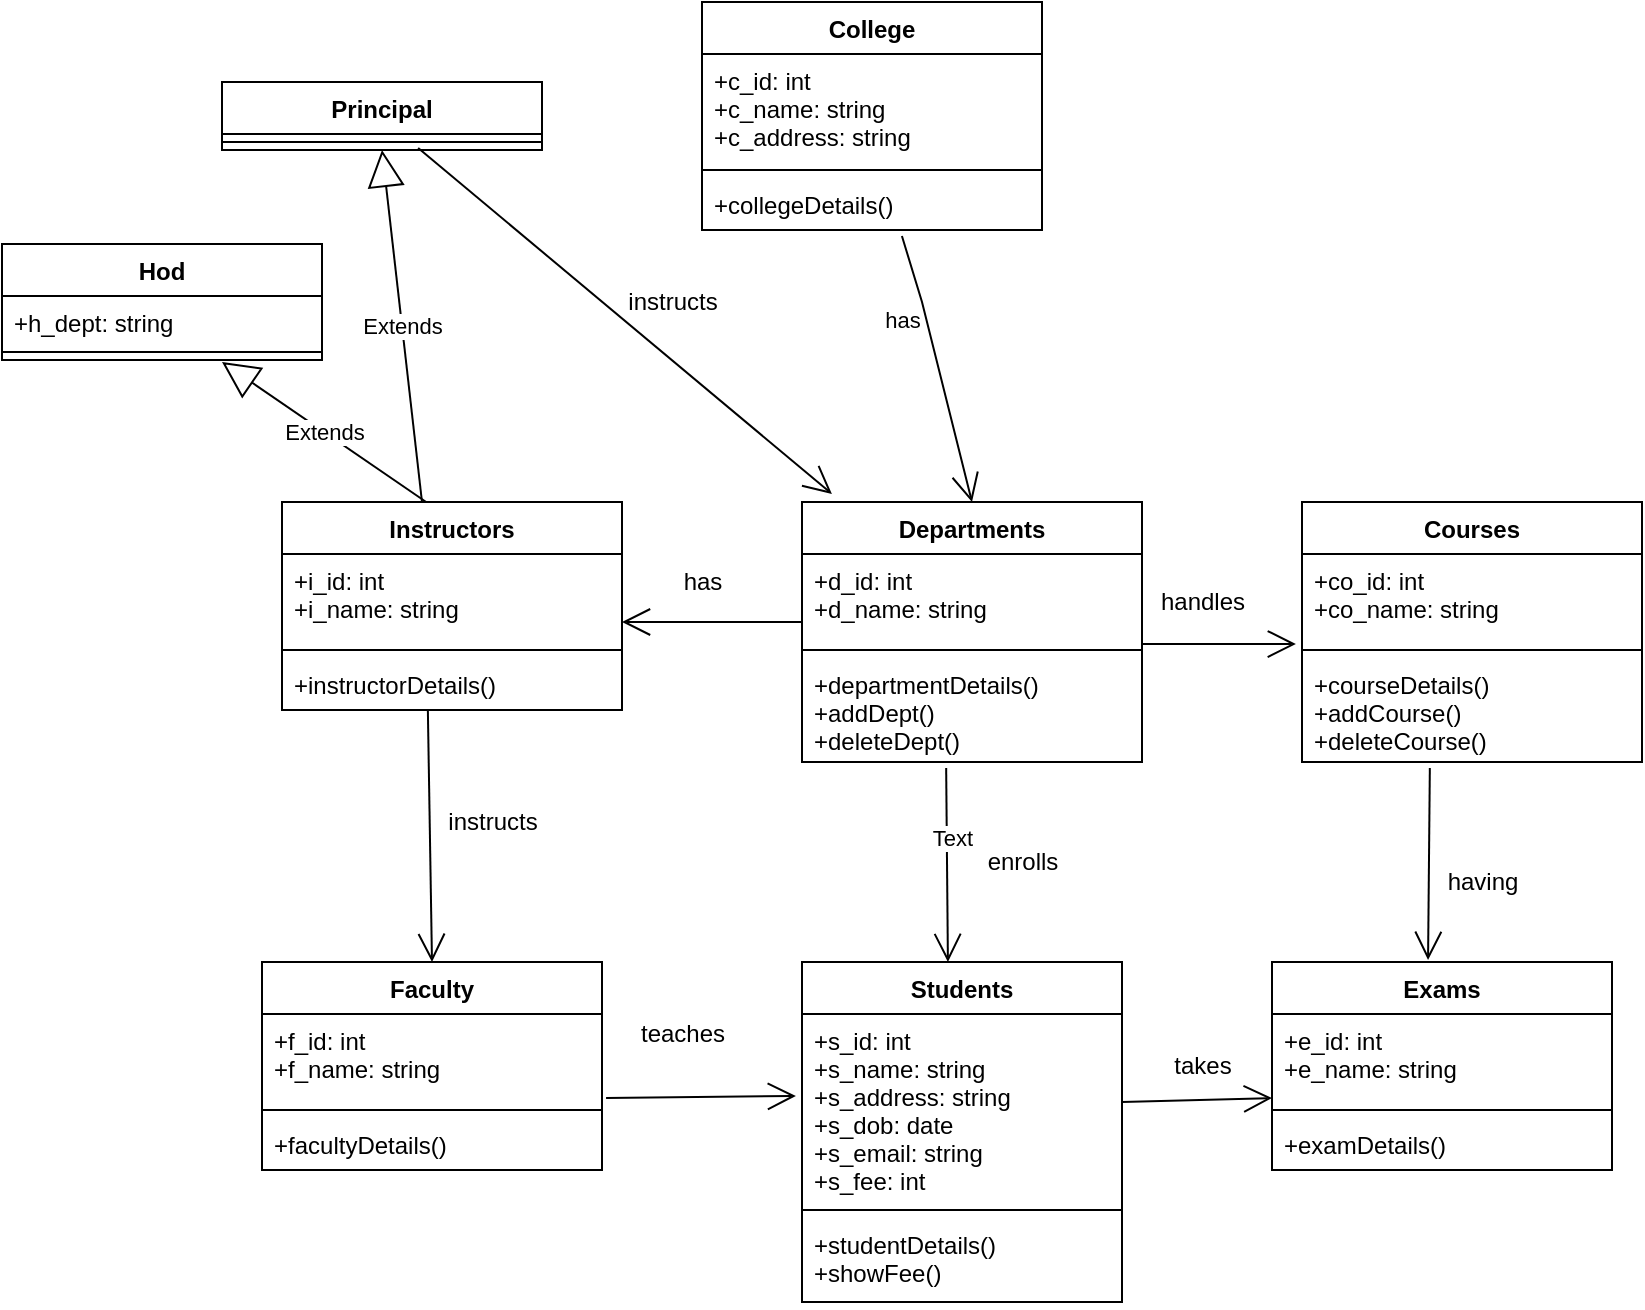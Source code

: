 <mxfile version="20.8.14" type="device"><diagram name="Page-1" id="WmAtH4lsNwqeOuKbuBUs"><mxGraphModel dx="1106" dy="381" grid="1" gridSize="10" guides="1" tooltips="1" connect="1" arrows="1" fold="1" page="1" pageScale="1" pageWidth="850" pageHeight="1100" math="0" shadow="0"><root><mxCell id="0"/><mxCell id="1" parent="0"/><mxCell id="6uwtf6RAZ-26kTqH4A1H-13" value="College" style="swimlane;fontStyle=1;align=center;verticalAlign=top;childLayout=stackLayout;horizontal=1;startSize=26;horizontalStack=0;resizeParent=1;resizeParentMax=0;resizeLast=0;collapsible=1;marginBottom=0;" vertex="1" parent="1"><mxGeometry x="360" y="400" width="170" height="114" as="geometry"/></mxCell><mxCell id="6uwtf6RAZ-26kTqH4A1H-14" value="+c_id: int&#10;+c_name: string&#10;+c_address: string&#10;&#10;&#10;&#10;&#10;" style="text;strokeColor=none;fillColor=none;align=left;verticalAlign=top;spacingLeft=4;spacingRight=4;overflow=hidden;rotatable=0;points=[[0,0.5],[1,0.5]];portConstraint=eastwest;" vertex="1" parent="6uwtf6RAZ-26kTqH4A1H-13"><mxGeometry y="26" width="170" height="54" as="geometry"/></mxCell><mxCell id="6uwtf6RAZ-26kTqH4A1H-15" value="" style="line;strokeWidth=1;fillColor=none;align=left;verticalAlign=middle;spacingTop=-1;spacingLeft=3;spacingRight=3;rotatable=0;labelPosition=right;points=[];portConstraint=eastwest;strokeColor=inherit;" vertex="1" parent="6uwtf6RAZ-26kTqH4A1H-13"><mxGeometry y="80" width="170" height="8" as="geometry"/></mxCell><mxCell id="6uwtf6RAZ-26kTqH4A1H-16" value="+collegeDetails()" style="text;strokeColor=none;fillColor=none;align=left;verticalAlign=top;spacingLeft=4;spacingRight=4;overflow=hidden;rotatable=0;points=[[0,0.5],[1,0.5]];portConstraint=eastwest;" vertex="1" parent="6uwtf6RAZ-26kTqH4A1H-13"><mxGeometry y="88" width="170" height="26" as="geometry"/></mxCell><mxCell id="6uwtf6RAZ-26kTqH4A1H-17" value="Instructors" style="swimlane;fontStyle=1;align=center;verticalAlign=top;childLayout=stackLayout;horizontal=1;startSize=26;horizontalStack=0;resizeParent=1;resizeParentMax=0;resizeLast=0;collapsible=1;marginBottom=0;" vertex="1" parent="1"><mxGeometry x="150" y="650" width="170" height="104" as="geometry"/></mxCell><mxCell id="6uwtf6RAZ-26kTqH4A1H-18" value="+i_id: int&#10;+i_name: string&#10;&#10;&#10;&#10;&#10;" style="text;strokeColor=none;fillColor=none;align=left;verticalAlign=top;spacingLeft=4;spacingRight=4;overflow=hidden;rotatable=0;points=[[0,0.5],[1,0.5]];portConstraint=eastwest;" vertex="1" parent="6uwtf6RAZ-26kTqH4A1H-17"><mxGeometry y="26" width="170" height="44" as="geometry"/></mxCell><mxCell id="6uwtf6RAZ-26kTqH4A1H-19" value="" style="line;strokeWidth=1;fillColor=none;align=left;verticalAlign=middle;spacingTop=-1;spacingLeft=3;spacingRight=3;rotatable=0;labelPosition=right;points=[];portConstraint=eastwest;strokeColor=inherit;" vertex="1" parent="6uwtf6RAZ-26kTqH4A1H-17"><mxGeometry y="70" width="170" height="8" as="geometry"/></mxCell><mxCell id="6uwtf6RAZ-26kTqH4A1H-20" value="+instructorDetails()" style="text;strokeColor=none;fillColor=none;align=left;verticalAlign=top;spacingLeft=4;spacingRight=4;overflow=hidden;rotatable=0;points=[[0,0.5],[1,0.5]];portConstraint=eastwest;" vertex="1" parent="6uwtf6RAZ-26kTqH4A1H-17"><mxGeometry y="78" width="170" height="26" as="geometry"/></mxCell><mxCell id="6uwtf6RAZ-26kTqH4A1H-21" value="Departments" style="swimlane;fontStyle=1;align=center;verticalAlign=top;childLayout=stackLayout;horizontal=1;startSize=26;horizontalStack=0;resizeParent=1;resizeParentMax=0;resizeLast=0;collapsible=1;marginBottom=0;" vertex="1" parent="1"><mxGeometry x="410" y="650" width="170" height="130" as="geometry"/></mxCell><mxCell id="6uwtf6RAZ-26kTqH4A1H-22" value="+d_id: int&#10;+d_name: string&#10;&#10;&#10;&#10;" style="text;strokeColor=none;fillColor=none;align=left;verticalAlign=top;spacingLeft=4;spacingRight=4;overflow=hidden;rotatable=0;points=[[0,0.5],[1,0.5]];portConstraint=eastwest;" vertex="1" parent="6uwtf6RAZ-26kTqH4A1H-21"><mxGeometry y="26" width="170" height="44" as="geometry"/></mxCell><mxCell id="6uwtf6RAZ-26kTqH4A1H-23" value="" style="line;strokeWidth=1;fillColor=none;align=left;verticalAlign=middle;spacingTop=-1;spacingLeft=3;spacingRight=3;rotatable=0;labelPosition=right;points=[];portConstraint=eastwest;strokeColor=inherit;" vertex="1" parent="6uwtf6RAZ-26kTqH4A1H-21"><mxGeometry y="70" width="170" height="8" as="geometry"/></mxCell><mxCell id="6uwtf6RAZ-26kTqH4A1H-24" value="+departmentDetails()&#10;+addDept()&#10;+deleteDept()" style="text;strokeColor=none;fillColor=none;align=left;verticalAlign=top;spacingLeft=4;spacingRight=4;overflow=hidden;rotatable=0;points=[[0,0.5],[1,0.5]];portConstraint=eastwest;" vertex="1" parent="6uwtf6RAZ-26kTqH4A1H-21"><mxGeometry y="78" width="170" height="52" as="geometry"/></mxCell><mxCell id="6uwtf6RAZ-26kTqH4A1H-25" value="Courses" style="swimlane;fontStyle=1;align=center;verticalAlign=top;childLayout=stackLayout;horizontal=1;startSize=26;horizontalStack=0;resizeParent=1;resizeParentMax=0;resizeLast=0;collapsible=1;marginBottom=0;" vertex="1" parent="1"><mxGeometry x="660" y="650" width="170" height="130" as="geometry"/></mxCell><mxCell id="6uwtf6RAZ-26kTqH4A1H-26" value="+co_id: int&#10;+co_name: string&#10;&#10;&#10;&#10;" style="text;strokeColor=none;fillColor=none;align=left;verticalAlign=top;spacingLeft=4;spacingRight=4;overflow=hidden;rotatable=0;points=[[0,0.5],[1,0.5]];portConstraint=eastwest;" vertex="1" parent="6uwtf6RAZ-26kTqH4A1H-25"><mxGeometry y="26" width="170" height="44" as="geometry"/></mxCell><mxCell id="6uwtf6RAZ-26kTqH4A1H-27" value="" style="line;strokeWidth=1;fillColor=none;align=left;verticalAlign=middle;spacingTop=-1;spacingLeft=3;spacingRight=3;rotatable=0;labelPosition=right;points=[];portConstraint=eastwest;strokeColor=inherit;" vertex="1" parent="6uwtf6RAZ-26kTqH4A1H-25"><mxGeometry y="70" width="170" height="8" as="geometry"/></mxCell><mxCell id="6uwtf6RAZ-26kTqH4A1H-28" value="+courseDetails()&#10;+addCourse()&#10;+deleteCourse()" style="text;strokeColor=none;fillColor=none;align=left;verticalAlign=top;spacingLeft=4;spacingRight=4;overflow=hidden;rotatable=0;points=[[0,0.5],[1,0.5]];portConstraint=eastwest;" vertex="1" parent="6uwtf6RAZ-26kTqH4A1H-25"><mxGeometry y="78" width="170" height="52" as="geometry"/></mxCell><mxCell id="6uwtf6RAZ-26kTqH4A1H-29" value="Exams" style="swimlane;fontStyle=1;align=center;verticalAlign=top;childLayout=stackLayout;horizontal=1;startSize=26;horizontalStack=0;resizeParent=1;resizeParentMax=0;resizeLast=0;collapsible=1;marginBottom=0;" vertex="1" parent="1"><mxGeometry x="645" y="880" width="170" height="104" as="geometry"/></mxCell><mxCell id="6uwtf6RAZ-26kTqH4A1H-30" value="+e_id: int&#10;+e_name: string&#10;&#10;&#10;&#10;" style="text;strokeColor=none;fillColor=none;align=left;verticalAlign=top;spacingLeft=4;spacingRight=4;overflow=hidden;rotatable=0;points=[[0,0.5],[1,0.5]];portConstraint=eastwest;" vertex="1" parent="6uwtf6RAZ-26kTqH4A1H-29"><mxGeometry y="26" width="170" height="44" as="geometry"/></mxCell><mxCell id="6uwtf6RAZ-26kTqH4A1H-31" value="" style="line;strokeWidth=1;fillColor=none;align=left;verticalAlign=middle;spacingTop=-1;spacingLeft=3;spacingRight=3;rotatable=0;labelPosition=right;points=[];portConstraint=eastwest;strokeColor=inherit;" vertex="1" parent="6uwtf6RAZ-26kTqH4A1H-29"><mxGeometry y="70" width="170" height="8" as="geometry"/></mxCell><mxCell id="6uwtf6RAZ-26kTqH4A1H-32" value="+examDetails()" style="text;strokeColor=none;fillColor=none;align=left;verticalAlign=top;spacingLeft=4;spacingRight=4;overflow=hidden;rotatable=0;points=[[0,0.5],[1,0.5]];portConstraint=eastwest;" vertex="1" parent="6uwtf6RAZ-26kTqH4A1H-29"><mxGeometry y="78" width="170" height="26" as="geometry"/></mxCell><mxCell id="6uwtf6RAZ-26kTqH4A1H-33" value="Students" style="swimlane;fontStyle=1;align=center;verticalAlign=top;childLayout=stackLayout;horizontal=1;startSize=26;horizontalStack=0;resizeParent=1;resizeParentMax=0;resizeLast=0;collapsible=1;marginBottom=0;" vertex="1" parent="1"><mxGeometry x="410" y="880" width="160" height="170" as="geometry"/></mxCell><mxCell id="6uwtf6RAZ-26kTqH4A1H-34" value="+s_id: int&#10;+s_name: string&#10;+s_address: string&#10;+s_dob: date&#10;+s_email: string&#10;+s_fee: int&#10;&#10;&#10;&#10;" style="text;strokeColor=none;fillColor=none;align=left;verticalAlign=top;spacingLeft=4;spacingRight=4;overflow=hidden;rotatable=0;points=[[0,0.5],[1,0.5]];portConstraint=eastwest;" vertex="1" parent="6uwtf6RAZ-26kTqH4A1H-33"><mxGeometry y="26" width="160" height="94" as="geometry"/></mxCell><mxCell id="6uwtf6RAZ-26kTqH4A1H-35" value="" style="line;strokeWidth=1;fillColor=none;align=left;verticalAlign=middle;spacingTop=-1;spacingLeft=3;spacingRight=3;rotatable=0;labelPosition=right;points=[];portConstraint=eastwest;strokeColor=inherit;" vertex="1" parent="6uwtf6RAZ-26kTqH4A1H-33"><mxGeometry y="120" width="160" height="8" as="geometry"/></mxCell><mxCell id="6uwtf6RAZ-26kTqH4A1H-36" value="+studentDetails()&#10;+showFee()" style="text;strokeColor=none;fillColor=none;align=left;verticalAlign=top;spacingLeft=4;spacingRight=4;overflow=hidden;rotatable=0;points=[[0,0.5],[1,0.5]];portConstraint=eastwest;" vertex="1" parent="6uwtf6RAZ-26kTqH4A1H-33"><mxGeometry y="128" width="160" height="42" as="geometry"/></mxCell><mxCell id="6uwtf6RAZ-26kTqH4A1H-37" value="Faculty" style="swimlane;fontStyle=1;align=center;verticalAlign=top;childLayout=stackLayout;horizontal=1;startSize=26;horizontalStack=0;resizeParent=1;resizeParentMax=0;resizeLast=0;collapsible=1;marginBottom=0;" vertex="1" parent="1"><mxGeometry x="140" y="880" width="170" height="104" as="geometry"/></mxCell><mxCell id="6uwtf6RAZ-26kTqH4A1H-38" value="+f_id: int&#10;+f_name: string&#10;&#10;&#10;&#10;&#10;" style="text;strokeColor=none;fillColor=none;align=left;verticalAlign=top;spacingLeft=4;spacingRight=4;overflow=hidden;rotatable=0;points=[[0,0.5],[1,0.5]];portConstraint=eastwest;" vertex="1" parent="6uwtf6RAZ-26kTqH4A1H-37"><mxGeometry y="26" width="170" height="44" as="geometry"/></mxCell><mxCell id="6uwtf6RAZ-26kTqH4A1H-39" value="" style="line;strokeWidth=1;fillColor=none;align=left;verticalAlign=middle;spacingTop=-1;spacingLeft=3;spacingRight=3;rotatable=0;labelPosition=right;points=[];portConstraint=eastwest;strokeColor=inherit;" vertex="1" parent="6uwtf6RAZ-26kTqH4A1H-37"><mxGeometry y="70" width="170" height="8" as="geometry"/></mxCell><mxCell id="6uwtf6RAZ-26kTqH4A1H-40" value="+facultyDetails()" style="text;strokeColor=none;fillColor=none;align=left;verticalAlign=top;spacingLeft=4;spacingRight=4;overflow=hidden;rotatable=0;points=[[0,0.5],[1,0.5]];portConstraint=eastwest;" vertex="1" parent="6uwtf6RAZ-26kTqH4A1H-37"><mxGeometry y="78" width="170" height="26" as="geometry"/></mxCell><mxCell id="6uwtf6RAZ-26kTqH4A1H-41" value="Hod" style="swimlane;fontStyle=1;align=center;verticalAlign=top;childLayout=stackLayout;horizontal=1;startSize=26;horizontalStack=0;resizeParent=1;resizeParentMax=0;resizeLast=0;collapsible=1;marginBottom=0;" vertex="1" parent="1"><mxGeometry x="10" y="521" width="160" height="58" as="geometry"/></mxCell><mxCell id="6uwtf6RAZ-26kTqH4A1H-42" value="+h_dept: string&#10;&#10;&#10;&#10;&#10;" style="text;strokeColor=none;fillColor=none;align=left;verticalAlign=top;spacingLeft=4;spacingRight=4;overflow=hidden;rotatable=0;points=[[0,0.5],[1,0.5]];portConstraint=eastwest;" vertex="1" parent="6uwtf6RAZ-26kTqH4A1H-41"><mxGeometry y="26" width="160" height="24" as="geometry"/></mxCell><mxCell id="6uwtf6RAZ-26kTqH4A1H-43" value="" style="line;strokeWidth=1;fillColor=none;align=left;verticalAlign=middle;spacingTop=-1;spacingLeft=3;spacingRight=3;rotatable=0;labelPosition=right;points=[];portConstraint=eastwest;strokeColor=inherit;" vertex="1" parent="6uwtf6RAZ-26kTqH4A1H-41"><mxGeometry y="50" width="160" height="8" as="geometry"/></mxCell><mxCell id="6uwtf6RAZ-26kTqH4A1H-45" value="Principal" style="swimlane;fontStyle=1;align=center;verticalAlign=top;childLayout=stackLayout;horizontal=1;startSize=26;horizontalStack=0;resizeParent=1;resizeParentMax=0;resizeLast=0;collapsible=1;marginBottom=0;" vertex="1" parent="1"><mxGeometry x="120" y="440" width="160" height="34" as="geometry"/></mxCell><mxCell id="6uwtf6RAZ-26kTqH4A1H-47" value="" style="line;strokeWidth=1;fillColor=none;align=left;verticalAlign=middle;spacingTop=-1;spacingLeft=3;spacingRight=3;rotatable=0;labelPosition=right;points=[];portConstraint=eastwest;strokeColor=inherit;" vertex="1" parent="6uwtf6RAZ-26kTqH4A1H-45"><mxGeometry y="26" width="160" height="8" as="geometry"/></mxCell><mxCell id="6uwtf6RAZ-26kTqH4A1H-49" value="Extends" style="endArrow=block;endSize=16;endFill=0;html=1;rounded=0;entryX=0.5;entryY=1;entryDx=0;entryDy=0;" edge="1" parent="1" target="6uwtf6RAZ-26kTqH4A1H-45"><mxGeometry width="160" relative="1" as="geometry"><mxPoint x="220" y="650" as="sourcePoint"/><mxPoint x="360" y="570" as="targetPoint"/><Array as="points"/></mxGeometry></mxCell><mxCell id="6uwtf6RAZ-26kTqH4A1H-50" value="Extends" style="endArrow=block;endSize=16;endFill=0;html=1;rounded=0;exitX=0.424;exitY=0;exitDx=0;exitDy=0;exitPerimeter=0;" edge="1" parent="1" source="6uwtf6RAZ-26kTqH4A1H-17"><mxGeometry width="160" relative="1" as="geometry"><mxPoint x="130" y="600" as="sourcePoint"/><mxPoint x="120" y="580" as="targetPoint"/><Array as="points"/></mxGeometry></mxCell><mxCell id="6uwtf6RAZ-26kTqH4A1H-54" value="" style="endArrow=open;endFill=1;endSize=12;html=1;rounded=0;" edge="1" parent="1"><mxGeometry width="160" relative="1" as="geometry"><mxPoint x="410" y="710" as="sourcePoint"/><mxPoint x="320" y="710" as="targetPoint"/><Array as="points"><mxPoint x="360" y="710"/></Array></mxGeometry></mxCell><mxCell id="6uwtf6RAZ-26kTqH4A1H-55" value="has" style="text;html=1;align=center;verticalAlign=middle;resizable=0;points=[];autosize=1;strokeColor=none;fillColor=none;" vertex="1" parent="1"><mxGeometry x="340" y="675" width="40" height="30" as="geometry"/></mxCell><mxCell id="6uwtf6RAZ-26kTqH4A1H-56" value="" style="endArrow=open;endFill=1;endSize=12;html=1;rounded=0;entryX=-0.018;entryY=1.023;entryDx=0;entryDy=0;entryPerimeter=0;" edge="1" parent="1" target="6uwtf6RAZ-26kTqH4A1H-26"><mxGeometry width="160" relative="1" as="geometry"><mxPoint x="590" y="721" as="sourcePoint"/><mxPoint x="600" y="720" as="targetPoint"/><Array as="points"><mxPoint x="580" y="721"/></Array></mxGeometry></mxCell><mxCell id="6uwtf6RAZ-26kTqH4A1H-57" value="handles" style="text;html=1;align=center;verticalAlign=middle;resizable=0;points=[];autosize=1;strokeColor=none;fillColor=none;" vertex="1" parent="1"><mxGeometry x="575" y="685" width="70" height="30" as="geometry"/></mxCell><mxCell id="6uwtf6RAZ-26kTqH4A1H-59" value="" style="endArrow=open;endFill=1;endSize=12;html=1;rounded=0;entryX=0.5;entryY=0;entryDx=0;entryDy=0;exitX=0.588;exitY=1.115;exitDx=0;exitDy=0;exitPerimeter=0;" edge="1" parent="1" source="6uwtf6RAZ-26kTqH4A1H-16" target="6uwtf6RAZ-26kTqH4A1H-21"><mxGeometry width="160" relative="1" as="geometry"><mxPoint x="480" y="550" as="sourcePoint"/><mxPoint x="546.94" y="550.012" as="targetPoint"/><Array as="points"><mxPoint x="470" y="550"/></Array></mxGeometry></mxCell><mxCell id="6uwtf6RAZ-26kTqH4A1H-60" value="has" style="edgeLabel;html=1;align=center;verticalAlign=middle;resizable=0;points=[];" vertex="1" connectable="0" parent="6uwtf6RAZ-26kTqH4A1H-59"><mxGeometry x="-0.343" y="1" relative="1" as="geometry"><mxPoint x="-14" y="-1" as="offset"/></mxGeometry></mxCell><mxCell id="6uwtf6RAZ-26kTqH4A1H-63" value="teaches" style="text;html=1;align=center;verticalAlign=middle;resizable=0;points=[];autosize=1;strokeColor=none;fillColor=none;" vertex="1" parent="1"><mxGeometry x="315" y="901" width="70" height="30" as="geometry"/></mxCell><mxCell id="6uwtf6RAZ-26kTqH4A1H-64" value="" style="endArrow=open;endFill=1;endSize=12;html=1;rounded=0;entryX=0;entryY=0.955;entryDx=0;entryDy=0;entryPerimeter=0;" edge="1" parent="1" target="6uwtf6RAZ-26kTqH4A1H-30"><mxGeometry width="160" relative="1" as="geometry"><mxPoint x="570" y="950" as="sourcePoint"/><mxPoint x="610" y="950" as="targetPoint"/></mxGeometry></mxCell><mxCell id="6uwtf6RAZ-26kTqH4A1H-65" value="takes" style="text;html=1;align=center;verticalAlign=middle;resizable=0;points=[];autosize=1;strokeColor=none;fillColor=none;" vertex="1" parent="1"><mxGeometry x="585" y="917" width="50" height="30" as="geometry"/></mxCell><mxCell id="6uwtf6RAZ-26kTqH4A1H-66" value="" style="endArrow=open;endFill=1;endSize=12;html=1;rounded=0;exitX=0.376;exitY=1.058;exitDx=0;exitDy=0;exitPerimeter=0;entryX=0.459;entryY=-0.01;entryDx=0;entryDy=0;entryPerimeter=0;" edge="1" parent="1" source="6uwtf6RAZ-26kTqH4A1H-28" target="6uwtf6RAZ-26kTqH4A1H-29"><mxGeometry width="160" relative="1" as="geometry"><mxPoint x="340" y="880" as="sourcePoint"/><mxPoint x="500" y="880" as="targetPoint"/></mxGeometry></mxCell><mxCell id="6uwtf6RAZ-26kTqH4A1H-67" value="having" style="text;html=1;align=center;verticalAlign=middle;resizable=0;points=[];autosize=1;strokeColor=none;fillColor=none;" vertex="1" parent="1"><mxGeometry x="720" y="825" width="60" height="30" as="geometry"/></mxCell><mxCell id="6uwtf6RAZ-26kTqH4A1H-68" value="" style="endArrow=open;endFill=1;endSize=12;html=1;rounded=0;exitX=0.424;exitY=1.058;exitDx=0;exitDy=0;exitPerimeter=0;entryX=0.456;entryY=0;entryDx=0;entryDy=0;entryPerimeter=0;" edge="1" parent="1" source="6uwtf6RAZ-26kTqH4A1H-24" target="6uwtf6RAZ-26kTqH4A1H-33"><mxGeometry width="160" relative="1" as="geometry"><mxPoint x="470" y="840" as="sourcePoint"/><mxPoint x="375.08" y="841.036" as="targetPoint"/></mxGeometry></mxCell><mxCell id="6uwtf6RAZ-26kTqH4A1H-70" value="Text" style="edgeLabel;html=1;align=center;verticalAlign=middle;resizable=0;points=[];" vertex="1" connectable="0" parent="6uwtf6RAZ-26kTqH4A1H-68"><mxGeometry x="-0.277" y="2" relative="1" as="geometry"><mxPoint as="offset"/></mxGeometry></mxCell><mxCell id="6uwtf6RAZ-26kTqH4A1H-69" value="enrolls" style="text;html=1;align=center;verticalAlign=middle;resizable=0;points=[];autosize=1;strokeColor=none;fillColor=none;" vertex="1" parent="1"><mxGeometry x="490" y="815" width="60" height="30" as="geometry"/></mxCell><mxCell id="6uwtf6RAZ-26kTqH4A1H-71" value="" style="endArrow=open;endFill=1;endSize=12;html=1;rounded=0;exitX=0.429;exitY=1;exitDx=0;exitDy=0;exitPerimeter=0;entryX=0.5;entryY=0;entryDx=0;entryDy=0;" edge="1" parent="1" source="6uwtf6RAZ-26kTqH4A1H-20" target="6uwtf6RAZ-26kTqH4A1H-37"><mxGeometry width="160" relative="1" as="geometry"><mxPoint x="220" y="790" as="sourcePoint"/><mxPoint x="223" y="870" as="targetPoint"/></mxGeometry></mxCell><mxCell id="6uwtf6RAZ-26kTqH4A1H-72" value="instructs" style="text;html=1;align=center;verticalAlign=middle;resizable=0;points=[];autosize=1;strokeColor=none;fillColor=none;" vertex="1" parent="1"><mxGeometry x="220" y="795" width="70" height="30" as="geometry"/></mxCell><mxCell id="6uwtf6RAZ-26kTqH4A1H-61" value="" style="endArrow=open;endFill=1;endSize=12;html=1;rounded=0;exitX=1.012;exitY=0.955;exitDx=0;exitDy=0;exitPerimeter=0;entryX=-0.019;entryY=0.436;entryDx=0;entryDy=0;entryPerimeter=0;" edge="1" parent="1" source="6uwtf6RAZ-26kTqH4A1H-38" target="6uwtf6RAZ-26kTqH4A1H-34"><mxGeometry width="160" relative="1" as="geometry"><mxPoint x="500" y="980" as="sourcePoint"/><mxPoint x="340" y="980" as="targetPoint"/></mxGeometry></mxCell><mxCell id="6uwtf6RAZ-26kTqH4A1H-73" value="" style="endArrow=open;endFill=1;endSize=12;html=1;rounded=0;entryX=0.088;entryY=-0.031;entryDx=0;entryDy=0;entryPerimeter=0;exitX=0.613;exitY=0.875;exitDx=0;exitDy=0;exitPerimeter=0;" edge="1" parent="1" source="6uwtf6RAZ-26kTqH4A1H-47" target="6uwtf6RAZ-26kTqH4A1H-21"><mxGeometry width="160" relative="1" as="geometry"><mxPoint x="220" y="480" as="sourcePoint"/><mxPoint x="370" y="570" as="targetPoint"/></mxGeometry></mxCell><mxCell id="6uwtf6RAZ-26kTqH4A1H-74" value="instructs" style="text;html=1;align=center;verticalAlign=middle;resizable=0;points=[];autosize=1;strokeColor=none;fillColor=none;" vertex="1" parent="1"><mxGeometry x="310" y="535" width="70" height="30" as="geometry"/></mxCell></root></mxGraphModel></diagram></mxfile>
